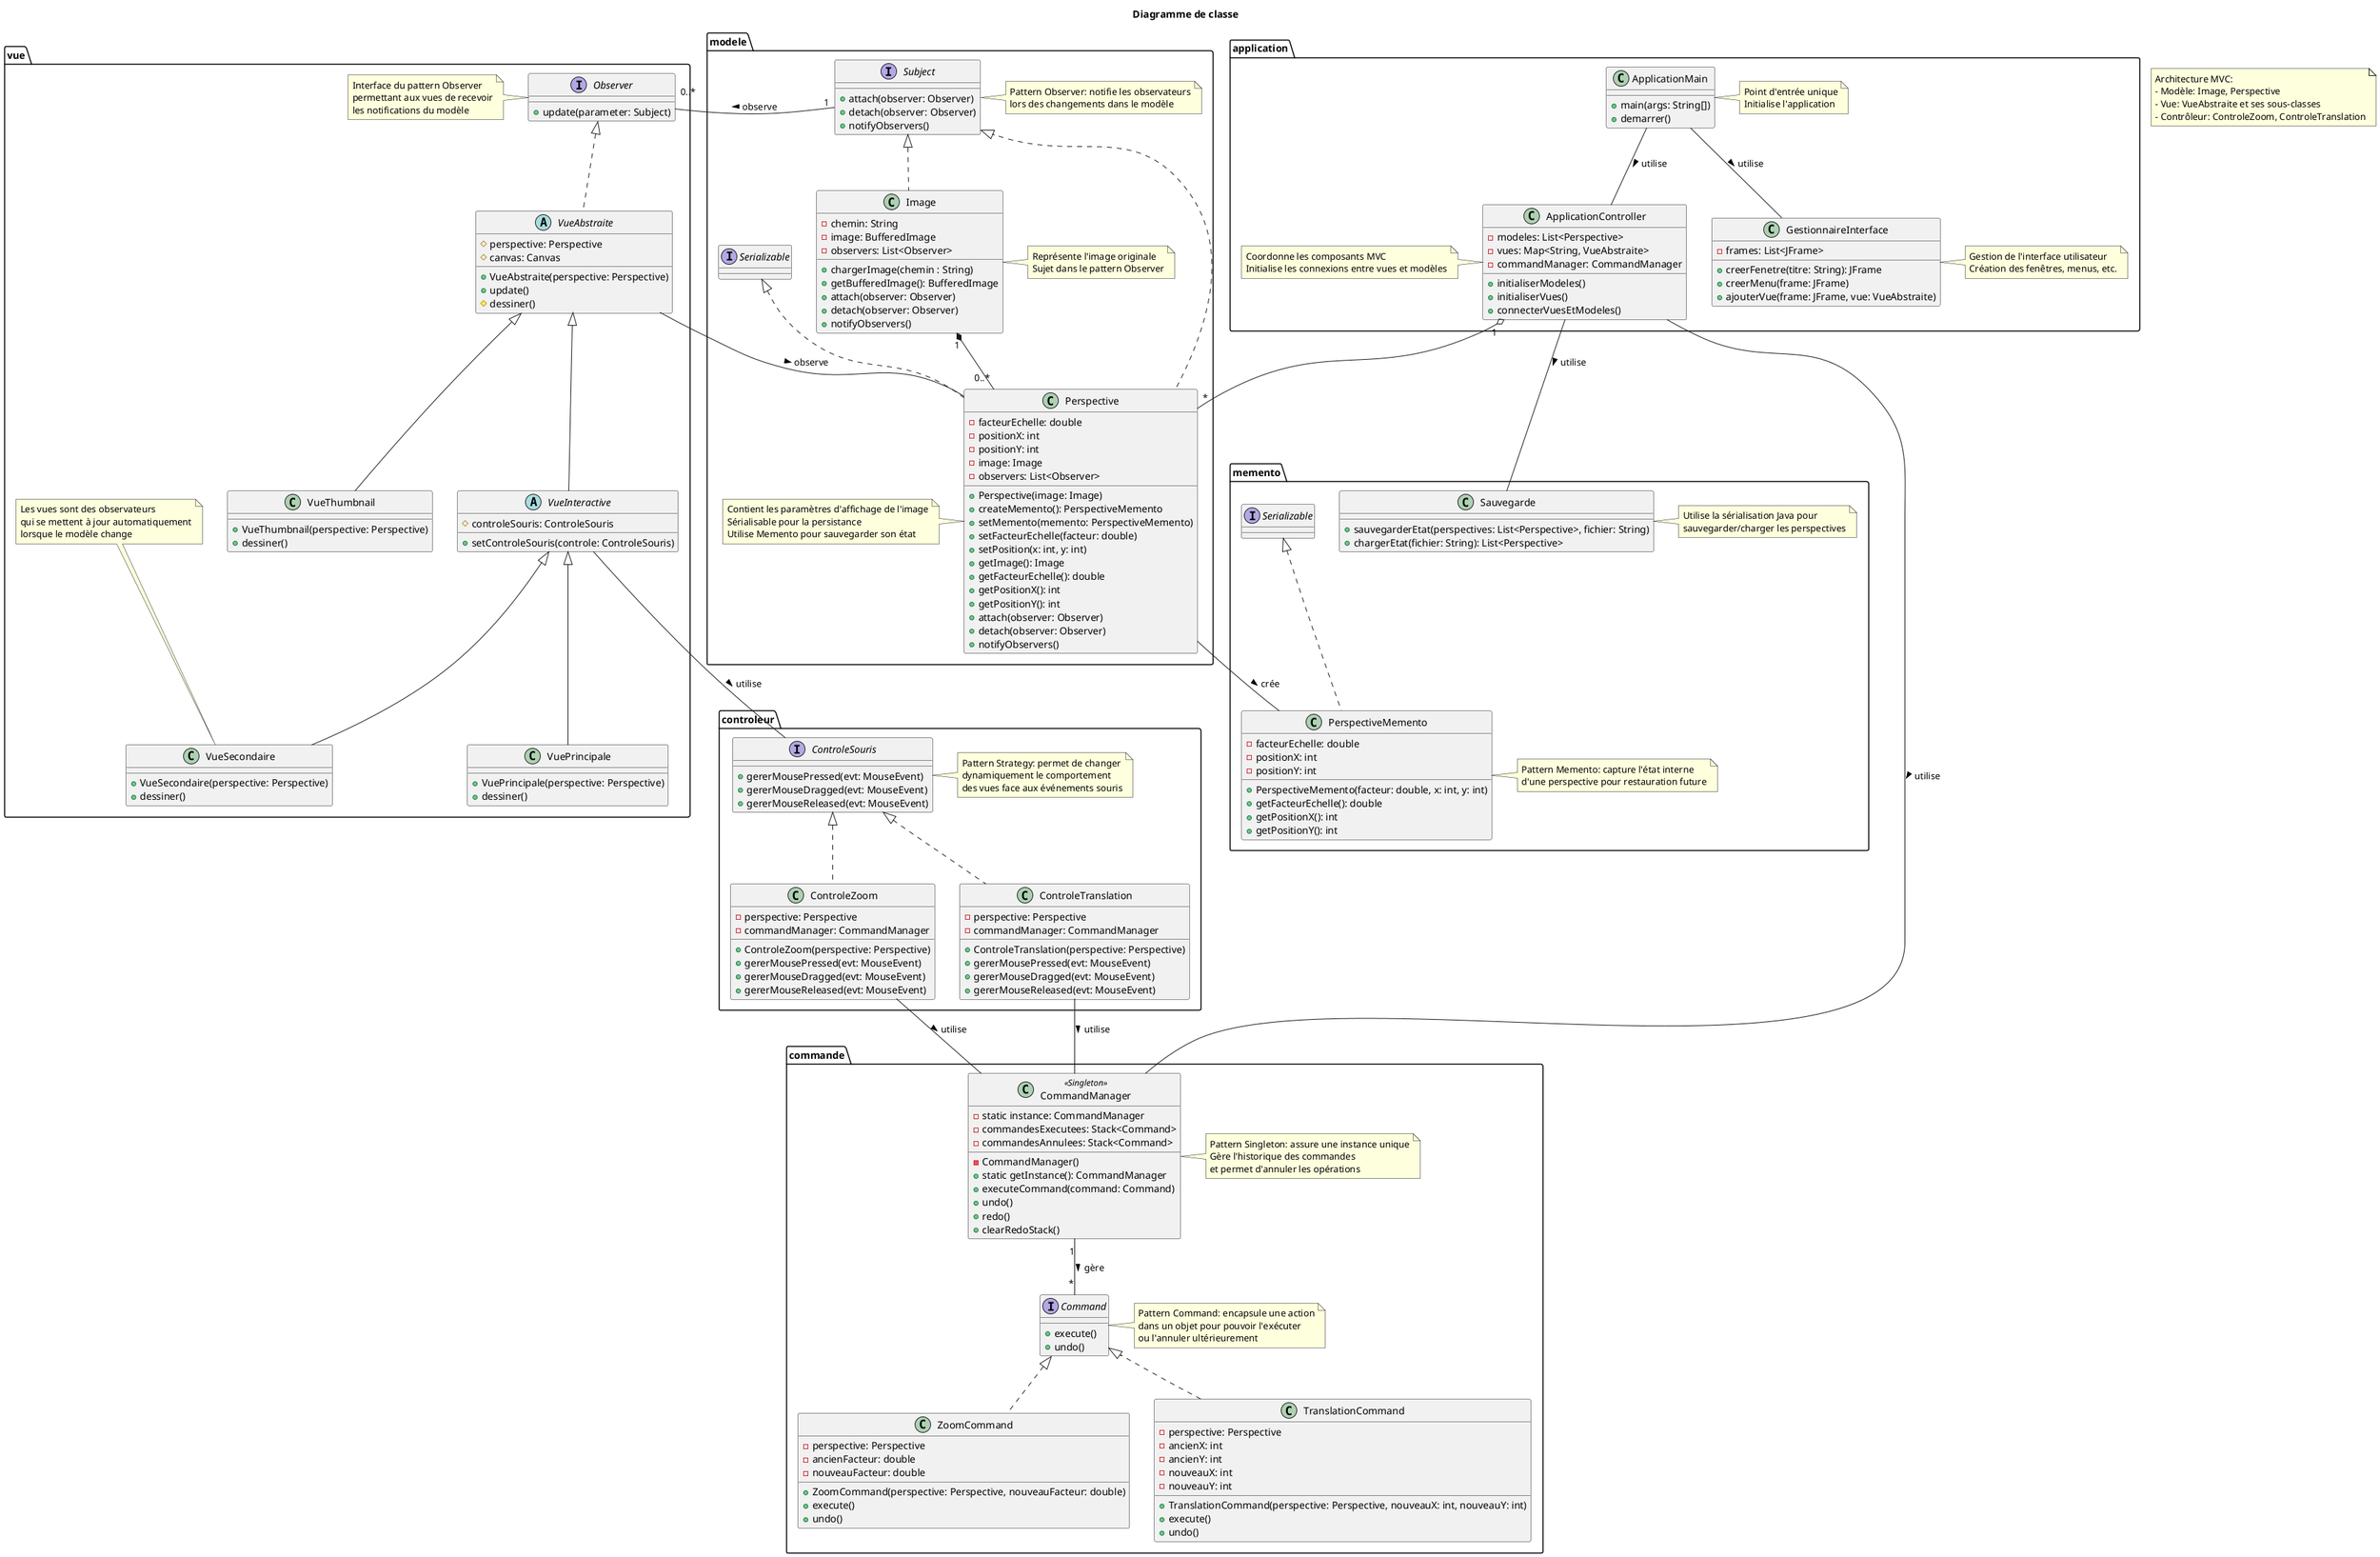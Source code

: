 @startuml
'Architecture MVC avec patrons de conception
title Diagramme de classe

package "modele" {
  class Image implements Subject {
    -chemin: String
    -image: BufferedImage
    -observers: List<Observer>
    +chargerImage(chemin : String)
    +getBufferedImage(): BufferedImage
    +attach(observer: Observer)
    +detach(observer: Observer)
    +notifyObservers()
  }
  note right of Image
    Représente l'image originale
    Sujet dans le pattern Observer
  endnote

  class Perspective implements Subject, Serializable {
    -facteurEchelle: double
    -positionX: int
    -positionY: int
    -image: Image
    -observers: List<Observer>
    +Perspective(image: Image)
    +createMemento(): PerspectiveMemento
    +setMemento(memento: PerspectiveMemento)
    +setFacteurEchelle(facteur: double)
    +setPosition(x: int, y: int)
    +getImage(): Image
    +getFacteurEchelle(): double
    +getPositionX(): int
    +getPositionY(): int
    +attach(observer: Observer)
    +detach(observer: Observer)
    +notifyObservers()
  }
  note left of Perspective
    Contient les paramètres d'affichage de l'image
    Sérialisable pour la persistance
    Utilise Memento pour sauvegarder son état
  endnote

  interface Subject {
    +attach(observer: Observer)
    +detach(observer: Observer)
    +notifyObservers()
  }
  note right of Subject
    Pattern Observer: notifie les observateurs
    lors des changements dans le modèle
  endnote
}

package "vue" {
  interface Observer {
    +update(parameter: Subject)
  }
  note left of Observer
    Interface du pattern Observer
    permettant aux vues de recevoir
    les notifications du modèle
  endnote

  abstract class VueAbstraite implements Observer {
    #perspective: Perspective
    #canvas: Canvas
    +VueAbstraite(perspective: Perspective)
    +update()
    #dessiner()
  }

  class VueThumbnail extends VueAbstraite {
    +VueThumbnail(perspective: Perspective)
    +dessiner()
  }

  abstract class VueInteractive extends VueAbstraite {
    #controleSouris: ControleSouris
    +setControleSouris(controle: ControleSouris)
  }

  class VuePrincipale extends VueInteractive {
    +VuePrincipale(perspective: Perspective)
    +dessiner()
  }

  class VueSecondaire extends VueInteractive {
    +VueSecondaire(perspective: Perspective)
    +dessiner()
  }
  note top of VueSecondaire
    Les vues sont des observateurs
    qui se mettent à jour automatiquement
    lorsque le modèle change
  endnote
}

package "controleur" {
  interface ControleSouris {
    +gererMousePressed(evt: MouseEvent)
    +gererMouseDragged(evt: MouseEvent)
    +gererMouseReleased(evt: MouseEvent)
  }
  note right of ControleSouris
    Pattern Strategy: permet de changer
    dynamiquement le comportement
    des vues face aux événements souris
  endnote

  class ControleZoom {
    -perspective: Perspective
    -commandManager: CommandManager
    +ControleZoom(perspective: Perspective)
    +gererMousePressed(evt: MouseEvent)
    +gererMouseDragged(evt: MouseEvent)
    +gererMouseReleased(evt: MouseEvent)
  }

  class ControleTranslation {
    -perspective: Perspective
    -commandManager: CommandManager
    +ControleTranslation(perspective: Perspective)
    +gererMousePressed(evt: MouseEvent)
    +gererMouseDragged(evt: MouseEvent)
    +gererMouseReleased(evt: MouseEvent)
  }
}

package "commande" {
  interface Command {
    +execute()
    +undo()
  }
  note right of Command
    Pattern Command: encapsule une action
    dans un objet pour pouvoir l'exécuter
    ou l'annuler ultérieurement
  endnote

  class ZoomCommand implements Command {
    -perspective: Perspective
    -ancienFacteur: double
    -nouveauFacteur: double
    +ZoomCommand(perspective: Perspective, nouveauFacteur: double)
    +execute()
    +undo()
  }

  class TranslationCommand implements Command {
    -perspective: Perspective
    -ancienX: int
    -ancienY: int
    -nouveauX: int
    -nouveauY: int
    +TranslationCommand(perspective: Perspective, nouveauX: int, nouveauY: int)
    +execute()
    +undo()
  }

  class CommandManager << Singleton >> {
    -static instance: CommandManager
    -commandesExecutees: Stack<Command>
    -commandesAnnulees: Stack<Command>
    -CommandManager()
    +static getInstance(): CommandManager
    +executeCommand(command: Command)
    +undo()
    +redo()
    +clearRedoStack()
  }
  note right of CommandManager
    Pattern Singleton: assure une instance unique
    Gère l'historique des commandes
    et permet d'annuler les opérations
  endnote
}

package "memento" {
  class PerspectiveMemento implements Serializable {
    -facteurEchelle: double
    -positionX: int
    -positionY: int
    +PerspectiveMemento(facteur: double, x: int, y: int)
    +getFacteurEchelle(): double
    +getPositionX(): int
    +getPositionY(): int
  }
  note right of PerspectiveMemento
    Pattern Memento: capture l'état interne
    d'une perspective pour restauration future
  endnote

  class Sauvegarde {
    +sauvegarderEtat(perspectives: List<Perspective>, fichier: String)
    +chargerEtat(fichier: String): List<Perspective>
  }
  note right of Sauvegarde
    Utilise la sérialisation Java pour
    sauvegarder/charger les perspectives
  endnote
}

package "application" {
  class ApplicationMain {
    +main(args: String[])
    +demarrer()
  }
  note right of ApplicationMain
    Point d'entrée unique
    Initialise l'application
  endnote

  class ApplicationController {
    -modeles: List<Perspective>
    -vues: Map<String, VueAbstraite>
    -commandManager: CommandManager
    +initialiserModeles()
    +initialiserVues()
    +connecterVuesEtModeles()
  }
  note left of ApplicationController
    Coordonne les composants MVC
    Initialise les connexions entre vues et modèles
  endnote

  class GestionnaireInterface {
    -frames: List<JFrame>
    +creerFenetre(titre: String): JFrame
    +creerMenu(frame: JFrame)
    +ajouterVue(frame: JFrame, vue: VueAbstraite)
  }
  note right of GestionnaireInterface
    Gestion de l'interface utilisateur
    Création des fenêtres, menus, etc.
  endnote
}

' Relations
Subject "1" -- "0..*" Observer : observe >
Image "1" *-- "0..*" Perspective
Perspective -- PerspectiveMemento : crée >

' Nouvelles relations pour VueAbstraite
VueAbstraite -- Perspective : observe >
VueInteractive -- ControleSouris : utilise >

' Relations de contrôleur
ControleSouris <|.. ControleZoom
ControleSouris <|.. ControleTranslation
CommandManager "1" -- "*" Command : gère >
ControleZoom -- CommandManager : utilise >
ControleTranslation -- CommandManager : utilise >

' Relations d'application
ApplicationController -- Sauvegarde : utilise >
ApplicationController -- CommandManager : utilise >
ApplicationController "1" o-- "*" Perspective
ApplicationMain -- ApplicationController : utilise >
ApplicationMain -- GestionnaireInterface : utilise >
note "Architecture MVC:\n- Modèle: Image, Perspective\n- Vue: VueAbstraite et ses sous-classes\n- Contrôleur: ControleZoom, ControleTranslation" as N1
@enduml